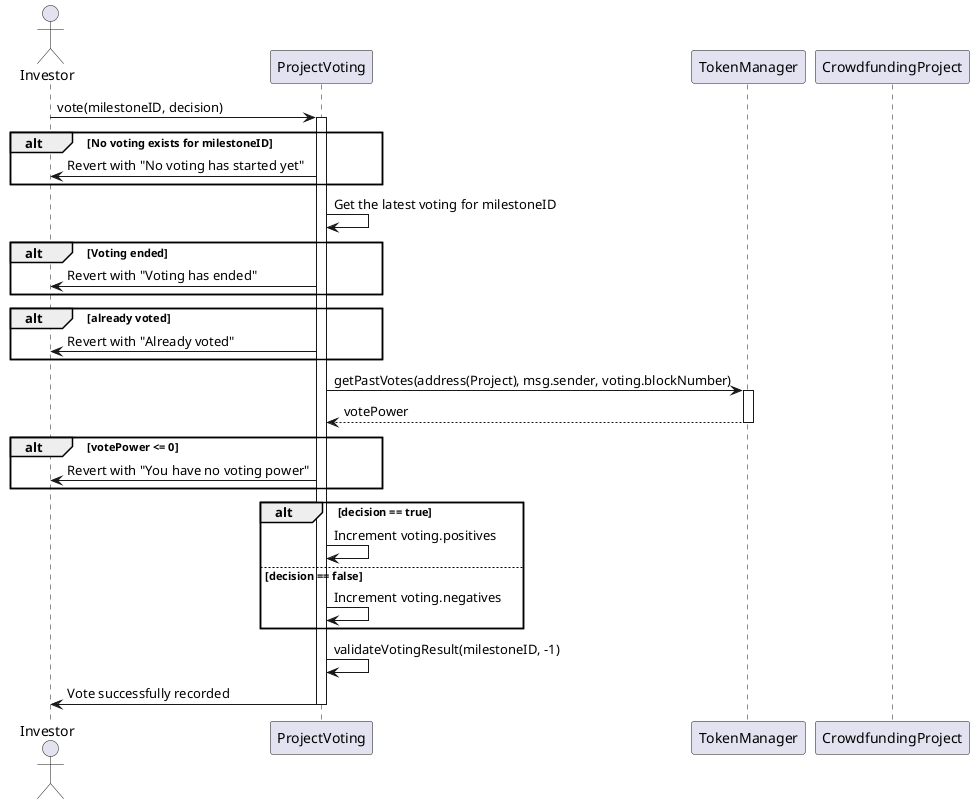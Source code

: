 @startuml
actor Investor
participant ProjectVoting
participant TokenManager
participant CrowdfundingProject

Investor -> ProjectVoting: vote(milestoneID, decision)
activate ProjectVoting

alt No voting exists for milestoneID
    ProjectVoting -> Investor: Revert with "No voting has started yet"
end

ProjectVoting -> ProjectVoting: Get the latest voting for milestoneID
alt Voting ended
    ProjectVoting -> Investor: Revert with "Voting has ended"
end
alt already voted
    ProjectVoting -> Investor: Revert with "Already voted"
end
ProjectVoting -> TokenManager: getPastVotes(address(Project), msg.sender, voting.blockNumber)
activate TokenManager
TokenManager --> ProjectVoting: votePower
deactivate TokenManager

' ProjectVoting -> ProjectVoting: Calculate final votePower
alt votePower <= 0
    ProjectVoting -> Investor: Revert with "You have no voting power"
end

' ProjectVoting -> ProjectVoting: Record vote decision and update votePower
alt decision == true
    ProjectVoting -> ProjectVoting: Increment voting.positives
else decision == false
    ProjectVoting -> ProjectVoting: Increment voting.negatives
end

ProjectVoting -> ProjectVoting: validateVotingResult(milestoneID, -1)
ProjectVoting -> Investor: Vote successfully recorded
deactivate ProjectVoting
@enduml